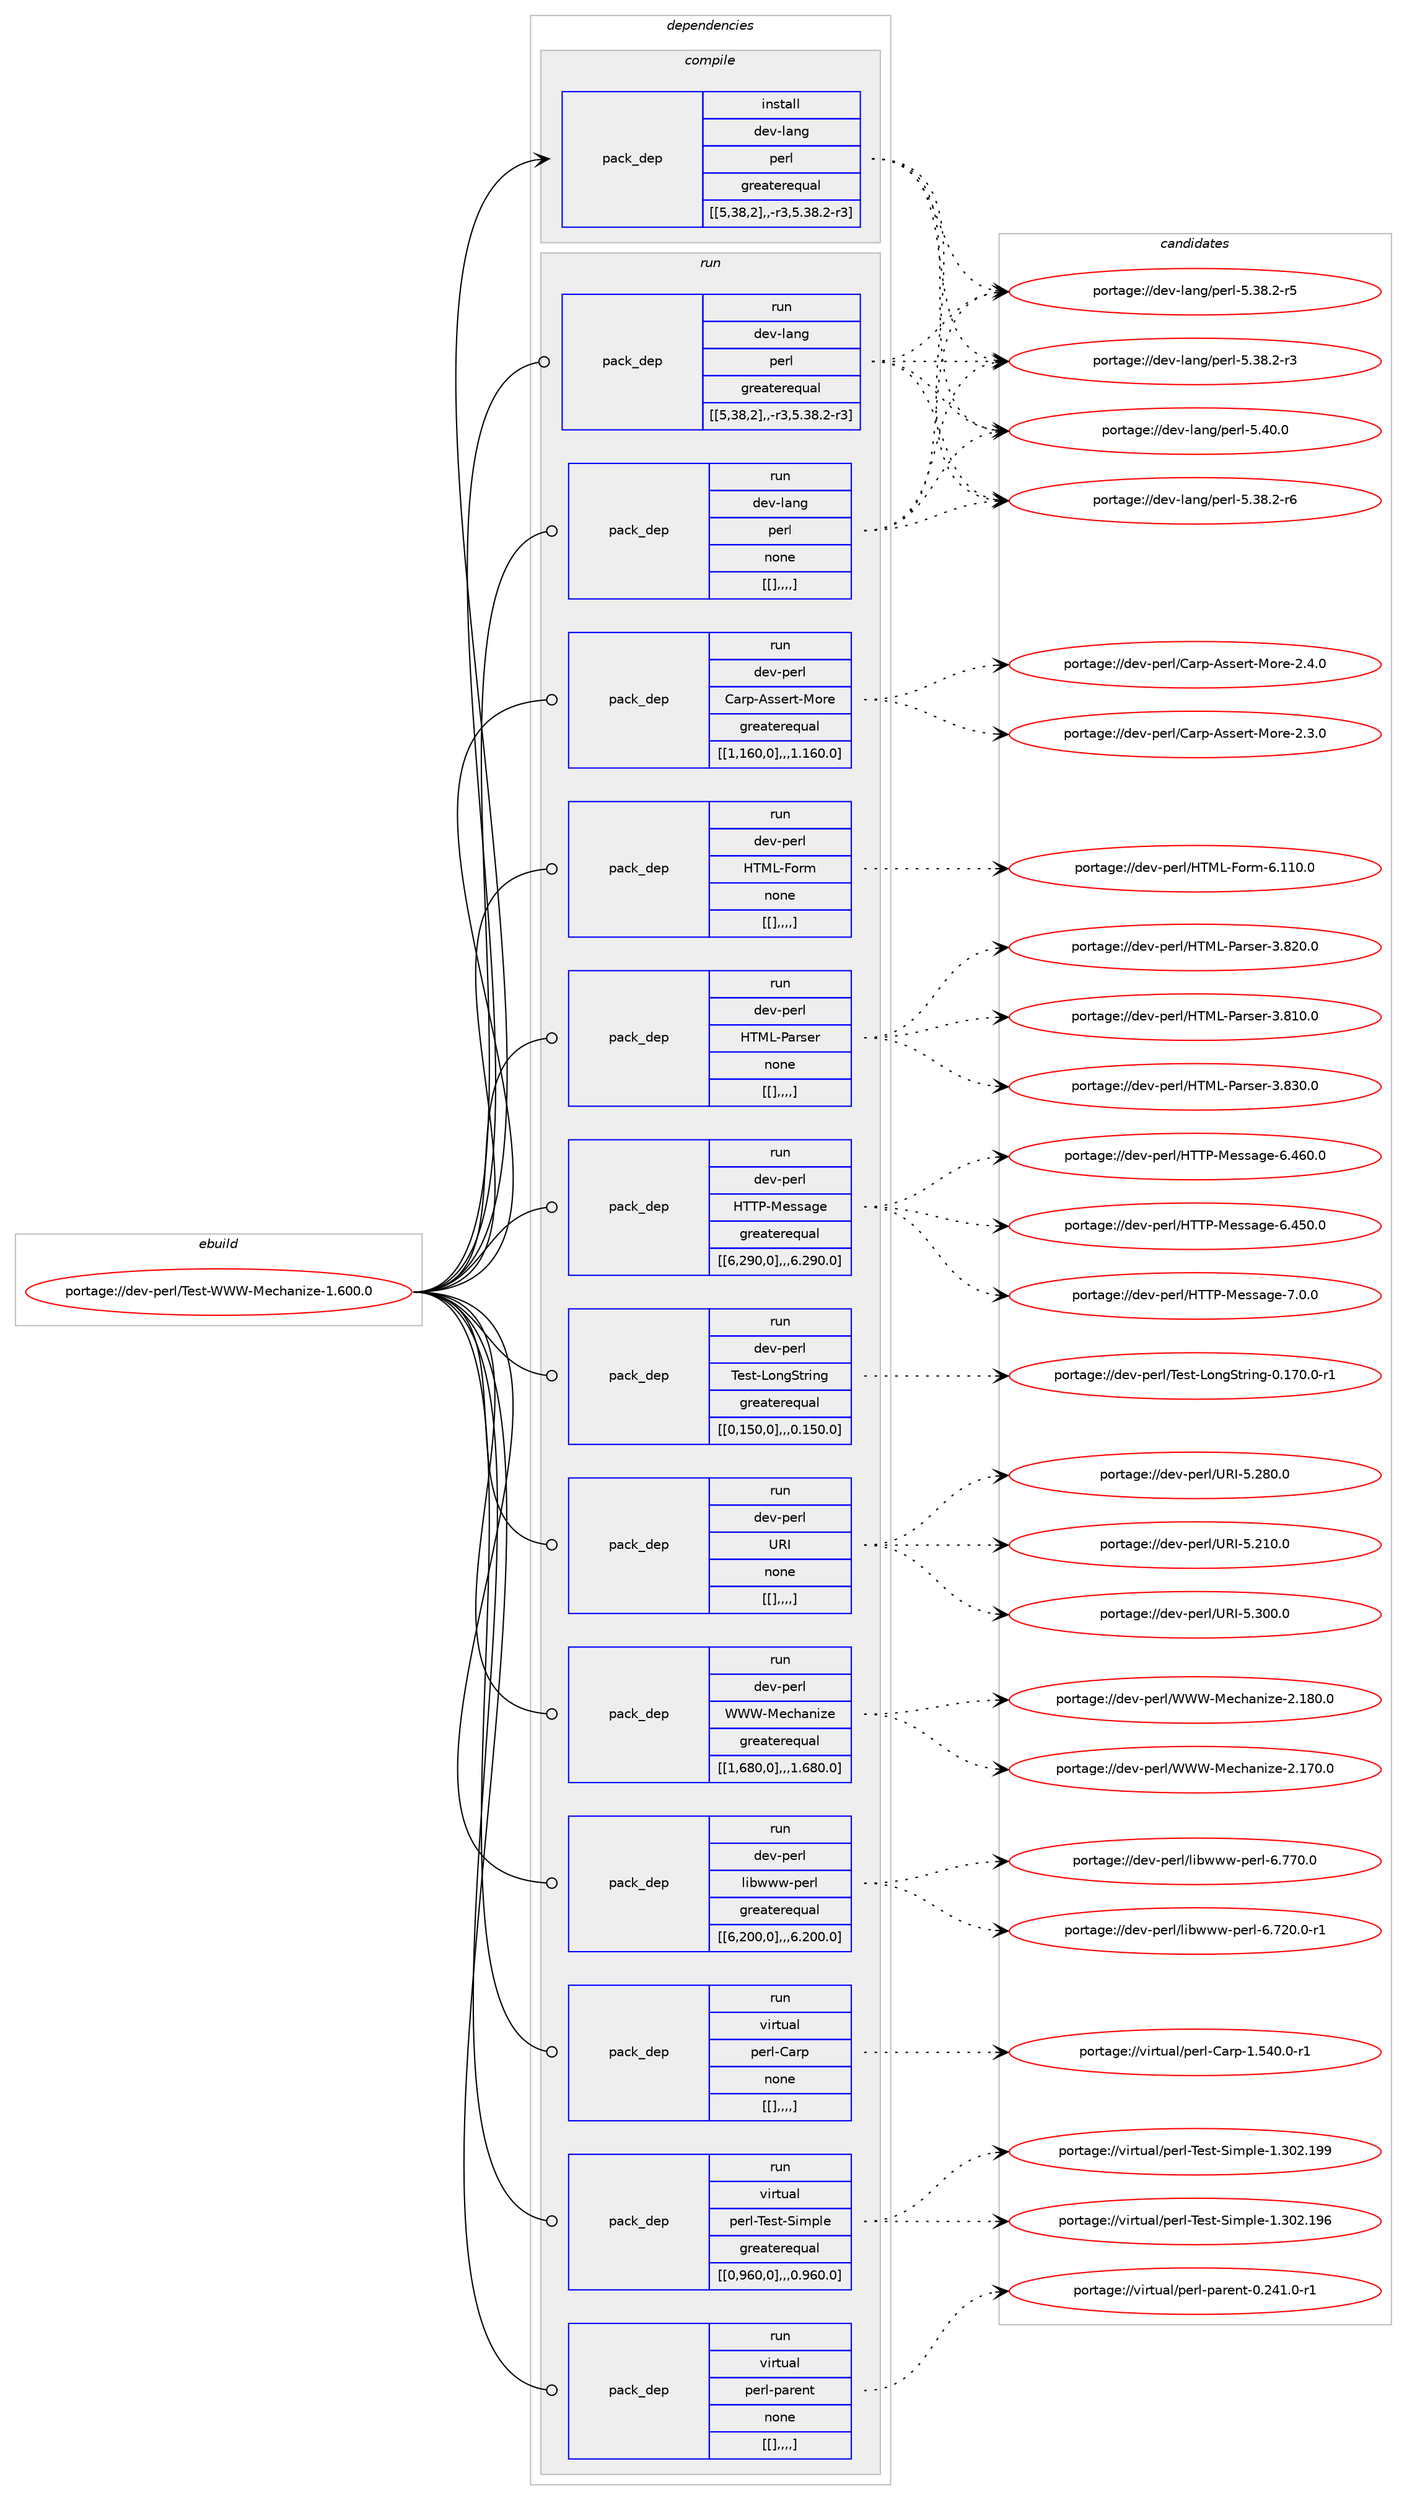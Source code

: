 digraph prolog {

# *************
# Graph options
# *************

newrank=true;
concentrate=true;
compound=true;
graph [rankdir=LR,fontname=Helvetica,fontsize=10,ranksep=1.5];#, ranksep=2.5, nodesep=0.2];
edge  [arrowhead=vee];
node  [fontname=Helvetica,fontsize=10];

# **********
# The ebuild
# **********

subgraph cluster_leftcol {
color=gray;
label=<<i>ebuild</i>>;
id [label="portage://dev-perl/Test-WWW-Mechanize-1.600.0", color=red, width=4, href="../dev-perl/Test-WWW-Mechanize-1.600.0.svg"];
}

# ****************
# The dependencies
# ****************

subgraph cluster_midcol {
color=gray;
label=<<i>dependencies</i>>;
subgraph cluster_compile {
fillcolor="#eeeeee";
style=filled;
label=<<i>compile</i>>;
subgraph pack109407 {
dependency142696 [label=<<TABLE BORDER="0" CELLBORDER="1" CELLSPACING="0" CELLPADDING="4" WIDTH="220"><TR><TD ROWSPAN="6" CELLPADDING="30">pack_dep</TD></TR><TR><TD WIDTH="110">install</TD></TR><TR><TD>dev-lang</TD></TR><TR><TD>perl</TD></TR><TR><TD>greaterequal</TD></TR><TR><TD>[[5,38,2],,-r3,5.38.2-r3]</TD></TR></TABLE>>, shape=none, color=blue];
}
id:e -> dependency142696:w [weight=20,style="solid",arrowhead="vee"];
}
subgraph cluster_compileandrun {
fillcolor="#eeeeee";
style=filled;
label=<<i>compile and run</i>>;
}
subgraph cluster_run {
fillcolor="#eeeeee";
style=filled;
label=<<i>run</i>>;
subgraph pack109419 {
dependency142717 [label=<<TABLE BORDER="0" CELLBORDER="1" CELLSPACING="0" CELLPADDING="4" WIDTH="220"><TR><TD ROWSPAN="6" CELLPADDING="30">pack_dep</TD></TR><TR><TD WIDTH="110">run</TD></TR><TR><TD>dev-lang</TD></TR><TR><TD>perl</TD></TR><TR><TD>greaterequal</TD></TR><TR><TD>[[5,38,2],,-r3,5.38.2-r3]</TD></TR></TABLE>>, shape=none, color=blue];
}
id:e -> dependency142717:w [weight=20,style="solid",arrowhead="odot"];
subgraph pack109430 {
dependency142723 [label=<<TABLE BORDER="0" CELLBORDER="1" CELLSPACING="0" CELLPADDING="4" WIDTH="220"><TR><TD ROWSPAN="6" CELLPADDING="30">pack_dep</TD></TR><TR><TD WIDTH="110">run</TD></TR><TR><TD>dev-lang</TD></TR><TR><TD>perl</TD></TR><TR><TD>none</TD></TR><TR><TD>[[],,,,]</TD></TR></TABLE>>, shape=none, color=blue];
}
id:e -> dependency142723:w [weight=20,style="solid",arrowhead="odot"];
subgraph pack109458 {
dependency142751 [label=<<TABLE BORDER="0" CELLBORDER="1" CELLSPACING="0" CELLPADDING="4" WIDTH="220"><TR><TD ROWSPAN="6" CELLPADDING="30">pack_dep</TD></TR><TR><TD WIDTH="110">run</TD></TR><TR><TD>dev-perl</TD></TR><TR><TD>Carp-Assert-More</TD></TR><TR><TD>greaterequal</TD></TR><TR><TD>[[1,160,0],,,1.160.0]</TD></TR></TABLE>>, shape=none, color=blue];
}
id:e -> dependency142751:w [weight=20,style="solid",arrowhead="odot"];
subgraph pack109472 {
dependency142770 [label=<<TABLE BORDER="0" CELLBORDER="1" CELLSPACING="0" CELLPADDING="4" WIDTH="220"><TR><TD ROWSPAN="6" CELLPADDING="30">pack_dep</TD></TR><TR><TD WIDTH="110">run</TD></TR><TR><TD>dev-perl</TD></TR><TR><TD>HTML-Form</TD></TR><TR><TD>none</TD></TR><TR><TD>[[],,,,]</TD></TR></TABLE>>, shape=none, color=blue];
}
id:e -> dependency142770:w [weight=20,style="solid",arrowhead="odot"];
subgraph pack109491 {
dependency142779 [label=<<TABLE BORDER="0" CELLBORDER="1" CELLSPACING="0" CELLPADDING="4" WIDTH="220"><TR><TD ROWSPAN="6" CELLPADDING="30">pack_dep</TD></TR><TR><TD WIDTH="110">run</TD></TR><TR><TD>dev-perl</TD></TR><TR><TD>HTML-Parser</TD></TR><TR><TD>none</TD></TR><TR><TD>[[],,,,]</TD></TR></TABLE>>, shape=none, color=blue];
}
id:e -> dependency142779:w [weight=20,style="solid",arrowhead="odot"];
subgraph pack109497 {
dependency142791 [label=<<TABLE BORDER="0" CELLBORDER="1" CELLSPACING="0" CELLPADDING="4" WIDTH="220"><TR><TD ROWSPAN="6" CELLPADDING="30">pack_dep</TD></TR><TR><TD WIDTH="110">run</TD></TR><TR><TD>dev-perl</TD></TR><TR><TD>HTTP-Message</TD></TR><TR><TD>greaterequal</TD></TR><TR><TD>[[6,290,0],,,6.290.0]</TD></TR></TABLE>>, shape=none, color=blue];
}
id:e -> dependency142791:w [weight=20,style="solid",arrowhead="odot"];
subgraph pack109501 {
dependency142810 [label=<<TABLE BORDER="0" CELLBORDER="1" CELLSPACING="0" CELLPADDING="4" WIDTH="220"><TR><TD ROWSPAN="6" CELLPADDING="30">pack_dep</TD></TR><TR><TD WIDTH="110">run</TD></TR><TR><TD>dev-perl</TD></TR><TR><TD>Test-LongString</TD></TR><TR><TD>greaterequal</TD></TR><TR><TD>[[0,150,0],,,0.150.0]</TD></TR></TABLE>>, shape=none, color=blue];
}
id:e -> dependency142810:w [weight=20,style="solid",arrowhead="odot"];
subgraph pack109524 {
dependency142821 [label=<<TABLE BORDER="0" CELLBORDER="1" CELLSPACING="0" CELLPADDING="4" WIDTH="220"><TR><TD ROWSPAN="6" CELLPADDING="30">pack_dep</TD></TR><TR><TD WIDTH="110">run</TD></TR><TR><TD>dev-perl</TD></TR><TR><TD>URI</TD></TR><TR><TD>none</TD></TR><TR><TD>[[],,,,]</TD></TR></TABLE>>, shape=none, color=blue];
}
id:e -> dependency142821:w [weight=20,style="solid",arrowhead="odot"];
subgraph pack109531 {
dependency142830 [label=<<TABLE BORDER="0" CELLBORDER="1" CELLSPACING="0" CELLPADDING="4" WIDTH="220"><TR><TD ROWSPAN="6" CELLPADDING="30">pack_dep</TD></TR><TR><TD WIDTH="110">run</TD></TR><TR><TD>dev-perl</TD></TR><TR><TD>WWW-Mechanize</TD></TR><TR><TD>greaterequal</TD></TR><TR><TD>[[1,680,0],,,1.680.0]</TD></TR></TABLE>>, shape=none, color=blue];
}
id:e -> dependency142830:w [weight=20,style="solid",arrowhead="odot"];
subgraph pack109542 {
dependency142833 [label=<<TABLE BORDER="0" CELLBORDER="1" CELLSPACING="0" CELLPADDING="4" WIDTH="220"><TR><TD ROWSPAN="6" CELLPADDING="30">pack_dep</TD></TR><TR><TD WIDTH="110">run</TD></TR><TR><TD>dev-perl</TD></TR><TR><TD>libwww-perl</TD></TR><TR><TD>greaterequal</TD></TR><TR><TD>[[6,200,0],,,6.200.0]</TD></TR></TABLE>>, shape=none, color=blue];
}
id:e -> dependency142833:w [weight=20,style="solid",arrowhead="odot"];
subgraph pack109557 {
dependency142849 [label=<<TABLE BORDER="0" CELLBORDER="1" CELLSPACING="0" CELLPADDING="4" WIDTH="220"><TR><TD ROWSPAN="6" CELLPADDING="30">pack_dep</TD></TR><TR><TD WIDTH="110">run</TD></TR><TR><TD>virtual</TD></TR><TR><TD>perl-Carp</TD></TR><TR><TD>none</TD></TR><TR><TD>[[],,,,]</TD></TR></TABLE>>, shape=none, color=blue];
}
id:e -> dependency142849:w [weight=20,style="solid",arrowhead="odot"];
subgraph pack109567 {
dependency142858 [label=<<TABLE BORDER="0" CELLBORDER="1" CELLSPACING="0" CELLPADDING="4" WIDTH="220"><TR><TD ROWSPAN="6" CELLPADDING="30">pack_dep</TD></TR><TR><TD WIDTH="110">run</TD></TR><TR><TD>virtual</TD></TR><TR><TD>perl-Test-Simple</TD></TR><TR><TD>greaterequal</TD></TR><TR><TD>[[0,960,0],,,0.960.0]</TD></TR></TABLE>>, shape=none, color=blue];
}
id:e -> dependency142858:w [weight=20,style="solid",arrowhead="odot"];
subgraph pack109571 {
dependency142863 [label=<<TABLE BORDER="0" CELLBORDER="1" CELLSPACING="0" CELLPADDING="4" WIDTH="220"><TR><TD ROWSPAN="6" CELLPADDING="30">pack_dep</TD></TR><TR><TD WIDTH="110">run</TD></TR><TR><TD>virtual</TD></TR><TR><TD>perl-parent</TD></TR><TR><TD>none</TD></TR><TR><TD>[[],,,,]</TD></TR></TABLE>>, shape=none, color=blue];
}
id:e -> dependency142863:w [weight=20,style="solid",arrowhead="odot"];
}
}

# **************
# The candidates
# **************

subgraph cluster_choices {
rank=same;
color=gray;
label=<<i>candidates</i>>;

subgraph choice109471 {
color=black;
nodesep=1;
choice10010111845108971101034711210111410845534652484648 [label="portage://dev-lang/perl-5.40.0", color=red, width=4,href="../dev-lang/perl-5.40.0.svg"];
choice100101118451089711010347112101114108455346515646504511454 [label="portage://dev-lang/perl-5.38.2-r6", color=red, width=4,href="../dev-lang/perl-5.38.2-r6.svg"];
choice100101118451089711010347112101114108455346515646504511453 [label="portage://dev-lang/perl-5.38.2-r5", color=red, width=4,href="../dev-lang/perl-5.38.2-r5.svg"];
choice100101118451089711010347112101114108455346515646504511451 [label="portage://dev-lang/perl-5.38.2-r3", color=red, width=4,href="../dev-lang/perl-5.38.2-r3.svg"];
dependency142696:e -> choice10010111845108971101034711210111410845534652484648:w [style=dotted,weight="100"];
dependency142696:e -> choice100101118451089711010347112101114108455346515646504511454:w [style=dotted,weight="100"];
dependency142696:e -> choice100101118451089711010347112101114108455346515646504511453:w [style=dotted,weight="100"];
dependency142696:e -> choice100101118451089711010347112101114108455346515646504511451:w [style=dotted,weight="100"];
}
subgraph choice109485 {
color=black;
nodesep=1;
choice10010111845108971101034711210111410845534652484648 [label="portage://dev-lang/perl-5.40.0", color=red, width=4,href="../dev-lang/perl-5.40.0.svg"];
choice100101118451089711010347112101114108455346515646504511454 [label="portage://dev-lang/perl-5.38.2-r6", color=red, width=4,href="../dev-lang/perl-5.38.2-r6.svg"];
choice100101118451089711010347112101114108455346515646504511453 [label="portage://dev-lang/perl-5.38.2-r5", color=red, width=4,href="../dev-lang/perl-5.38.2-r5.svg"];
choice100101118451089711010347112101114108455346515646504511451 [label="portage://dev-lang/perl-5.38.2-r3", color=red, width=4,href="../dev-lang/perl-5.38.2-r3.svg"];
dependency142717:e -> choice10010111845108971101034711210111410845534652484648:w [style=dotted,weight="100"];
dependency142717:e -> choice100101118451089711010347112101114108455346515646504511454:w [style=dotted,weight="100"];
dependency142717:e -> choice100101118451089711010347112101114108455346515646504511453:w [style=dotted,weight="100"];
dependency142717:e -> choice100101118451089711010347112101114108455346515646504511451:w [style=dotted,weight="100"];
}
subgraph choice109500 {
color=black;
nodesep=1;
choice10010111845108971101034711210111410845534652484648 [label="portage://dev-lang/perl-5.40.0", color=red, width=4,href="../dev-lang/perl-5.40.0.svg"];
choice100101118451089711010347112101114108455346515646504511454 [label="portage://dev-lang/perl-5.38.2-r6", color=red, width=4,href="../dev-lang/perl-5.38.2-r6.svg"];
choice100101118451089711010347112101114108455346515646504511453 [label="portage://dev-lang/perl-5.38.2-r5", color=red, width=4,href="../dev-lang/perl-5.38.2-r5.svg"];
choice100101118451089711010347112101114108455346515646504511451 [label="portage://dev-lang/perl-5.38.2-r3", color=red, width=4,href="../dev-lang/perl-5.38.2-r3.svg"];
dependency142723:e -> choice10010111845108971101034711210111410845534652484648:w [style=dotted,weight="100"];
dependency142723:e -> choice100101118451089711010347112101114108455346515646504511454:w [style=dotted,weight="100"];
dependency142723:e -> choice100101118451089711010347112101114108455346515646504511453:w [style=dotted,weight="100"];
dependency142723:e -> choice100101118451089711010347112101114108455346515646504511451:w [style=dotted,weight="100"];
}
subgraph choice109510 {
color=black;
nodesep=1;
choice1001011184511210111410847679711411245651151151011141164577111114101455046524648 [label="portage://dev-perl/Carp-Assert-More-2.4.0", color=red, width=4,href="../dev-perl/Carp-Assert-More-2.4.0.svg"];
choice1001011184511210111410847679711411245651151151011141164577111114101455046514648 [label="portage://dev-perl/Carp-Assert-More-2.3.0", color=red, width=4,href="../dev-perl/Carp-Assert-More-2.3.0.svg"];
dependency142751:e -> choice1001011184511210111410847679711411245651151151011141164577111114101455046524648:w [style=dotted,weight="100"];
dependency142751:e -> choice1001011184511210111410847679711411245651151151011141164577111114101455046514648:w [style=dotted,weight="100"];
}
subgraph choice109523 {
color=black;
nodesep=1;
choice10010111845112101114108477284777645701111141094554464949484648 [label="portage://dev-perl/HTML-Form-6.110.0", color=red, width=4,href="../dev-perl/HTML-Form-6.110.0.svg"];
dependency142770:e -> choice10010111845112101114108477284777645701111141094554464949484648:w [style=dotted,weight="100"];
}
subgraph choice109525 {
color=black;
nodesep=1;
choice1001011184511210111410847728477764580971141151011144551465651484648 [label="portage://dev-perl/HTML-Parser-3.830.0", color=red, width=4,href="../dev-perl/HTML-Parser-3.830.0.svg"];
choice1001011184511210111410847728477764580971141151011144551465650484648 [label="portage://dev-perl/HTML-Parser-3.820.0", color=red, width=4,href="../dev-perl/HTML-Parser-3.820.0.svg"];
choice1001011184511210111410847728477764580971141151011144551465649484648 [label="portage://dev-perl/HTML-Parser-3.810.0", color=red, width=4,href="../dev-perl/HTML-Parser-3.810.0.svg"];
dependency142779:e -> choice1001011184511210111410847728477764580971141151011144551465651484648:w [style=dotted,weight="100"];
dependency142779:e -> choice1001011184511210111410847728477764580971141151011144551465650484648:w [style=dotted,weight="100"];
dependency142779:e -> choice1001011184511210111410847728477764580971141151011144551465649484648:w [style=dotted,weight="100"];
}
subgraph choice109544 {
color=black;
nodesep=1;
choice100101118451121011141084772848480457710111511597103101455546484648 [label="portage://dev-perl/HTTP-Message-7.0.0", color=red, width=4,href="../dev-perl/HTTP-Message-7.0.0.svg"];
choice1001011184511210111410847728484804577101115115971031014554465254484648 [label="portage://dev-perl/HTTP-Message-6.460.0", color=red, width=4,href="../dev-perl/HTTP-Message-6.460.0.svg"];
choice1001011184511210111410847728484804577101115115971031014554465253484648 [label="portage://dev-perl/HTTP-Message-6.450.0", color=red, width=4,href="../dev-perl/HTTP-Message-6.450.0.svg"];
dependency142791:e -> choice100101118451121011141084772848480457710111511597103101455546484648:w [style=dotted,weight="100"];
dependency142791:e -> choice1001011184511210111410847728484804577101115115971031014554465254484648:w [style=dotted,weight="100"];
dependency142791:e -> choice1001011184511210111410847728484804577101115115971031014554465253484648:w [style=dotted,weight="100"];
}
subgraph choice109549 {
color=black;
nodesep=1;
choice10010111845112101114108478410111511645761111101038311611410511010345484649554846484511449 [label="portage://dev-perl/Test-LongString-0.170.0-r1", color=red, width=4,href="../dev-perl/Test-LongString-0.170.0-r1.svg"];
dependency142810:e -> choice10010111845112101114108478410111511645761111101038311611410511010345484649554846484511449:w [style=dotted,weight="100"];
}
subgraph choice109551 {
color=black;
nodesep=1;
choice10010111845112101114108478582734553465148484648 [label="portage://dev-perl/URI-5.300.0", color=red, width=4,href="../dev-perl/URI-5.300.0.svg"];
choice10010111845112101114108478582734553465056484648 [label="portage://dev-perl/URI-5.280.0", color=red, width=4,href="../dev-perl/URI-5.280.0.svg"];
choice10010111845112101114108478582734553465049484648 [label="portage://dev-perl/URI-5.210.0", color=red, width=4,href="../dev-perl/URI-5.210.0.svg"];
dependency142821:e -> choice10010111845112101114108478582734553465148484648:w [style=dotted,weight="100"];
dependency142821:e -> choice10010111845112101114108478582734553465056484648:w [style=dotted,weight="100"];
dependency142821:e -> choice10010111845112101114108478582734553465049484648:w [style=dotted,weight="100"];
}
subgraph choice109554 {
color=black;
nodesep=1;
choice1001011184511210111410847878787457710199104971101051221014550464956484648 [label="portage://dev-perl/WWW-Mechanize-2.180.0", color=red, width=4,href="../dev-perl/WWW-Mechanize-2.180.0.svg"];
choice1001011184511210111410847878787457710199104971101051221014550464955484648 [label="portage://dev-perl/WWW-Mechanize-2.170.0", color=red, width=4,href="../dev-perl/WWW-Mechanize-2.170.0.svg"];
dependency142830:e -> choice1001011184511210111410847878787457710199104971101051221014550464956484648:w [style=dotted,weight="100"];
dependency142830:e -> choice1001011184511210111410847878787457710199104971101051221014550464955484648:w [style=dotted,weight="100"];
}
subgraph choice109556 {
color=black;
nodesep=1;
choice100101118451121011141084710810598119119119451121011141084554465555484648 [label="portage://dev-perl/libwww-perl-6.770.0", color=red, width=4,href="../dev-perl/libwww-perl-6.770.0.svg"];
choice1001011184511210111410847108105981191191194511210111410845544655504846484511449 [label="portage://dev-perl/libwww-perl-6.720.0-r1", color=red, width=4,href="../dev-perl/libwww-perl-6.720.0-r1.svg"];
dependency142833:e -> choice100101118451121011141084710810598119119119451121011141084554465555484648:w [style=dotted,weight="100"];
dependency142833:e -> choice1001011184511210111410847108105981191191194511210111410845544655504846484511449:w [style=dotted,weight="100"];
}
subgraph choice109560 {
color=black;
nodesep=1;
choice118105114116117971084711210111410845679711411245494653524846484511449 [label="portage://virtual/perl-Carp-1.540.0-r1", color=red, width=4,href="../virtual/perl-Carp-1.540.0-r1.svg"];
dependency142849:e -> choice118105114116117971084711210111410845679711411245494653524846484511449:w [style=dotted,weight="100"];
}
subgraph choice109570 {
color=black;
nodesep=1;
choice11810511411611797108471121011141084584101115116458310510911210810145494651485046495757 [label="portage://virtual/perl-Test-Simple-1.302.199", color=red, width=4,href="../virtual/perl-Test-Simple-1.302.199.svg"];
choice11810511411611797108471121011141084584101115116458310510911210810145494651485046495754 [label="portage://virtual/perl-Test-Simple-1.302.196", color=red, width=4,href="../virtual/perl-Test-Simple-1.302.196.svg"];
dependency142858:e -> choice11810511411611797108471121011141084584101115116458310510911210810145494651485046495757:w [style=dotted,weight="100"];
dependency142858:e -> choice11810511411611797108471121011141084584101115116458310510911210810145494651485046495754:w [style=dotted,weight="100"];
}
subgraph choice109572 {
color=black;
nodesep=1;
choice1181051141161179710847112101114108451129711410111011645484650524946484511449 [label="portage://virtual/perl-parent-0.241.0-r1", color=red, width=4,href="../virtual/perl-parent-0.241.0-r1.svg"];
dependency142863:e -> choice1181051141161179710847112101114108451129711410111011645484650524946484511449:w [style=dotted,weight="100"];
}
}

}
